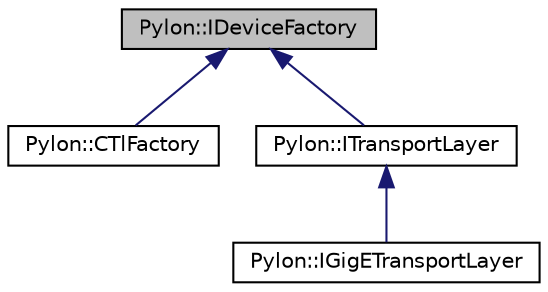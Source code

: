 digraph "Pylon::IDeviceFactory"
{
  edge [fontname="Helvetica",fontsize="10",labelfontname="Helvetica",labelfontsize="10"];
  node [fontname="Helvetica",fontsize="10",shape=record];
  Node1 [label="Pylon::IDeviceFactory",height=0.2,width=0.4,color="black", fillcolor="grey75", style="filled", fontcolor="black"];
  Node1 -> Node2 [dir="back",color="midnightblue",fontsize="10",style="solid",fontname="Helvetica"];
  Node2 [label="Pylon::CTlFactory",height=0.2,width=0.4,color="black", fillcolor="white", style="filled",URL="$class_pylon_1_1_c_tl_factory.html",tooltip="the Transport Layer Factory "];
  Node1 -> Node3 [dir="back",color="midnightblue",fontsize="10",style="solid",fontname="Helvetica"];
  Node3 [label="Pylon::ITransportLayer",height=0.2,width=0.4,color="black", fillcolor="white", style="filled",URL="$struct_pylon_1_1_i_transport_layer.html",tooltip="The interface of Transport Layer objects. "];
  Node3 -> Node4 [dir="back",color="midnightblue",fontsize="10",style="solid",fontname="Helvetica"];
  Node4 [label="Pylon::IGigETransportLayer",height=0.2,width=0.4,color="black", fillcolor="white", style="filled",URL="$struct_pylon_1_1_i_gig_e_transport_layer.html",tooltip="Extends the ITransportLayer interface by GigE Vision specific functionality. "];
}
